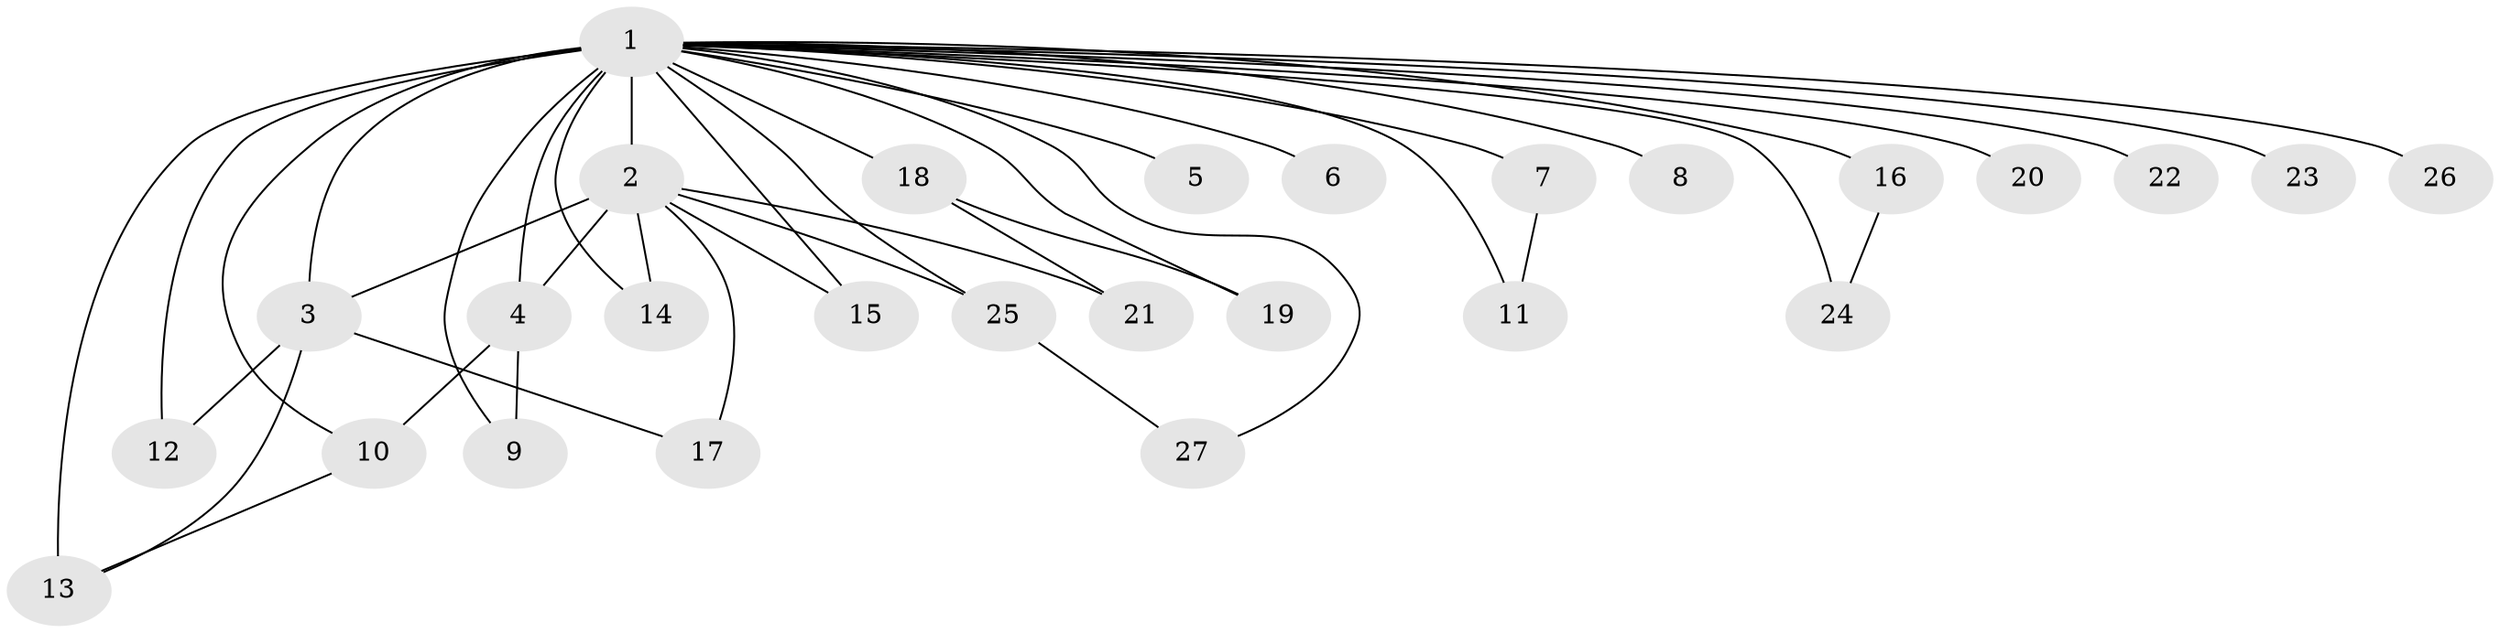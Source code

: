 // original degree distribution, {18: 0.03773584905660377, 11: 0.018867924528301886, 26: 0.018867924528301886, 12: 0.03773584905660377, 15: 0.018867924528301886, 19: 0.018867924528301886, 17: 0.018867924528301886, 16: 0.018867924528301886, 2: 0.660377358490566, 5: 0.018867924528301886, 4: 0.03773584905660377, 3: 0.09433962264150944}
// Generated by graph-tools (version 1.1) at 2025/34/03/09/25 02:34:41]
// undirected, 27 vertices, 42 edges
graph export_dot {
graph [start="1"]
  node [color=gray90,style=filled];
  1;
  2;
  3;
  4;
  5;
  6;
  7;
  8;
  9;
  10;
  11;
  12;
  13;
  14;
  15;
  16;
  17;
  18;
  19;
  20;
  21;
  22;
  23;
  24;
  25;
  26;
  27;
  1 -- 2 [weight=16.0];
  1 -- 3 [weight=5.0];
  1 -- 4 [weight=2.0];
  1 -- 5 [weight=2.0];
  1 -- 6 [weight=2.0];
  1 -- 7 [weight=2.0];
  1 -- 8 [weight=2.0];
  1 -- 9 [weight=1.0];
  1 -- 10 [weight=1.0];
  1 -- 11 [weight=1.0];
  1 -- 12 [weight=5.0];
  1 -- 13 [weight=10.0];
  1 -- 14 [weight=1.0];
  1 -- 15 [weight=1.0];
  1 -- 16 [weight=2.0];
  1 -- 18 [weight=2.0];
  1 -- 19 [weight=1.0];
  1 -- 20 [weight=4.0];
  1 -- 22 [weight=1.0];
  1 -- 23 [weight=1.0];
  1 -- 24 [weight=1.0];
  1 -- 25 [weight=1.0];
  1 -- 26 [weight=2.0];
  1 -- 27 [weight=1.0];
  2 -- 3 [weight=7.0];
  2 -- 4 [weight=1.0];
  2 -- 14 [weight=1.0];
  2 -- 15 [weight=1.0];
  2 -- 17 [weight=1.0];
  2 -- 21 [weight=1.0];
  2 -- 25 [weight=1.0];
  3 -- 12 [weight=1.0];
  3 -- 13 [weight=1.0];
  3 -- 17 [weight=1.0];
  4 -- 9 [weight=1.0];
  4 -- 10 [weight=1.0];
  7 -- 11 [weight=1.0];
  10 -- 13 [weight=1.0];
  16 -- 24 [weight=1.0];
  18 -- 19 [weight=1.0];
  18 -- 21 [weight=1.0];
  25 -- 27 [weight=1.0];
}
